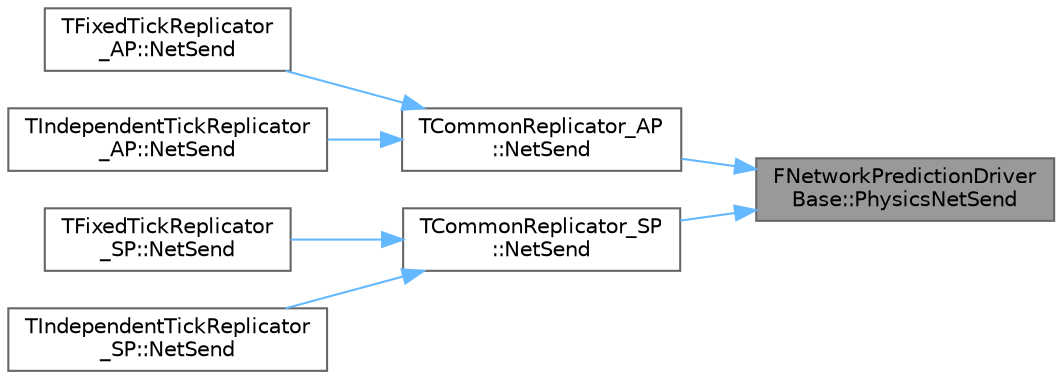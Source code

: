 digraph "FNetworkPredictionDriverBase::PhysicsNetSend"
{
 // INTERACTIVE_SVG=YES
 // LATEX_PDF_SIZE
  bgcolor="transparent";
  edge [fontname=Helvetica,fontsize=10,labelfontname=Helvetica,labelfontsize=10];
  node [fontname=Helvetica,fontsize=10,shape=box,height=0.2,width=0.4];
  rankdir="RL";
  Node1 [id="Node000001",label="FNetworkPredictionDriver\lBase::PhysicsNetSend",height=0.2,width=0.4,color="gray40", fillcolor="grey60", style="filled", fontcolor="black",tooltip=" "];
  Node1 -> Node2 [id="edge1_Node000001_Node000002",dir="back",color="steelblue1",style="solid",tooltip=" "];
  Node2 [id="Node000002",label="TCommonReplicator_AP\l::NetSend",height=0.2,width=0.4,color="grey40", fillcolor="white", style="filled",URL="$db/d88/classTCommonReplicator__AP.html#a9ac63986ef38ad40d7f610cd16c23106",tooltip=" "];
  Node2 -> Node3 [id="edge2_Node000002_Node000003",dir="back",color="steelblue1",style="solid",tooltip=" "];
  Node3 [id="Node000003",label="TFixedTickReplicator\l_AP::NetSend",height=0.2,width=0.4,color="grey40", fillcolor="white", style="filled",URL="$da/de3/classTFixedTickReplicator__AP.html#abfb9639252f56be69e732a5acad345a7",tooltip=" "];
  Node2 -> Node4 [id="edge3_Node000002_Node000004",dir="back",color="steelblue1",style="solid",tooltip=" "];
  Node4 [id="Node000004",label="TIndependentTickReplicator\l_AP::NetSend",height=0.2,width=0.4,color="grey40", fillcolor="white", style="filled",URL="$d9/df1/classTIndependentTickReplicator__AP.html#a76e94cee63d3d4672763648d76cb6fd3",tooltip=" "];
  Node1 -> Node5 [id="edge4_Node000001_Node000005",dir="back",color="steelblue1",style="solid",tooltip=" "];
  Node5 [id="Node000005",label="TCommonReplicator_SP\l::NetSend",height=0.2,width=0.4,color="grey40", fillcolor="white", style="filled",URL="$d8/de8/classTCommonReplicator__SP.html#a460696da5c672c21c30ecf99307a13fc",tooltip=" "];
  Node5 -> Node6 [id="edge5_Node000005_Node000006",dir="back",color="steelblue1",style="solid",tooltip=" "];
  Node6 [id="Node000006",label="TFixedTickReplicator\l_SP::NetSend",height=0.2,width=0.4,color="grey40", fillcolor="white", style="filled",URL="$d5/d68/classTFixedTickReplicator__SP.html#ad3322b056258f27f98aee12f31d7d064",tooltip=" "];
  Node5 -> Node7 [id="edge6_Node000005_Node000007",dir="back",color="steelblue1",style="solid",tooltip=" "];
  Node7 [id="Node000007",label="TIndependentTickReplicator\l_SP::NetSend",height=0.2,width=0.4,color="grey40", fillcolor="white", style="filled",URL="$d9/deb/classTIndependentTickReplicator__SP.html#a053a9d0661d932232f69e78c0467d7e7",tooltip=" "];
}

